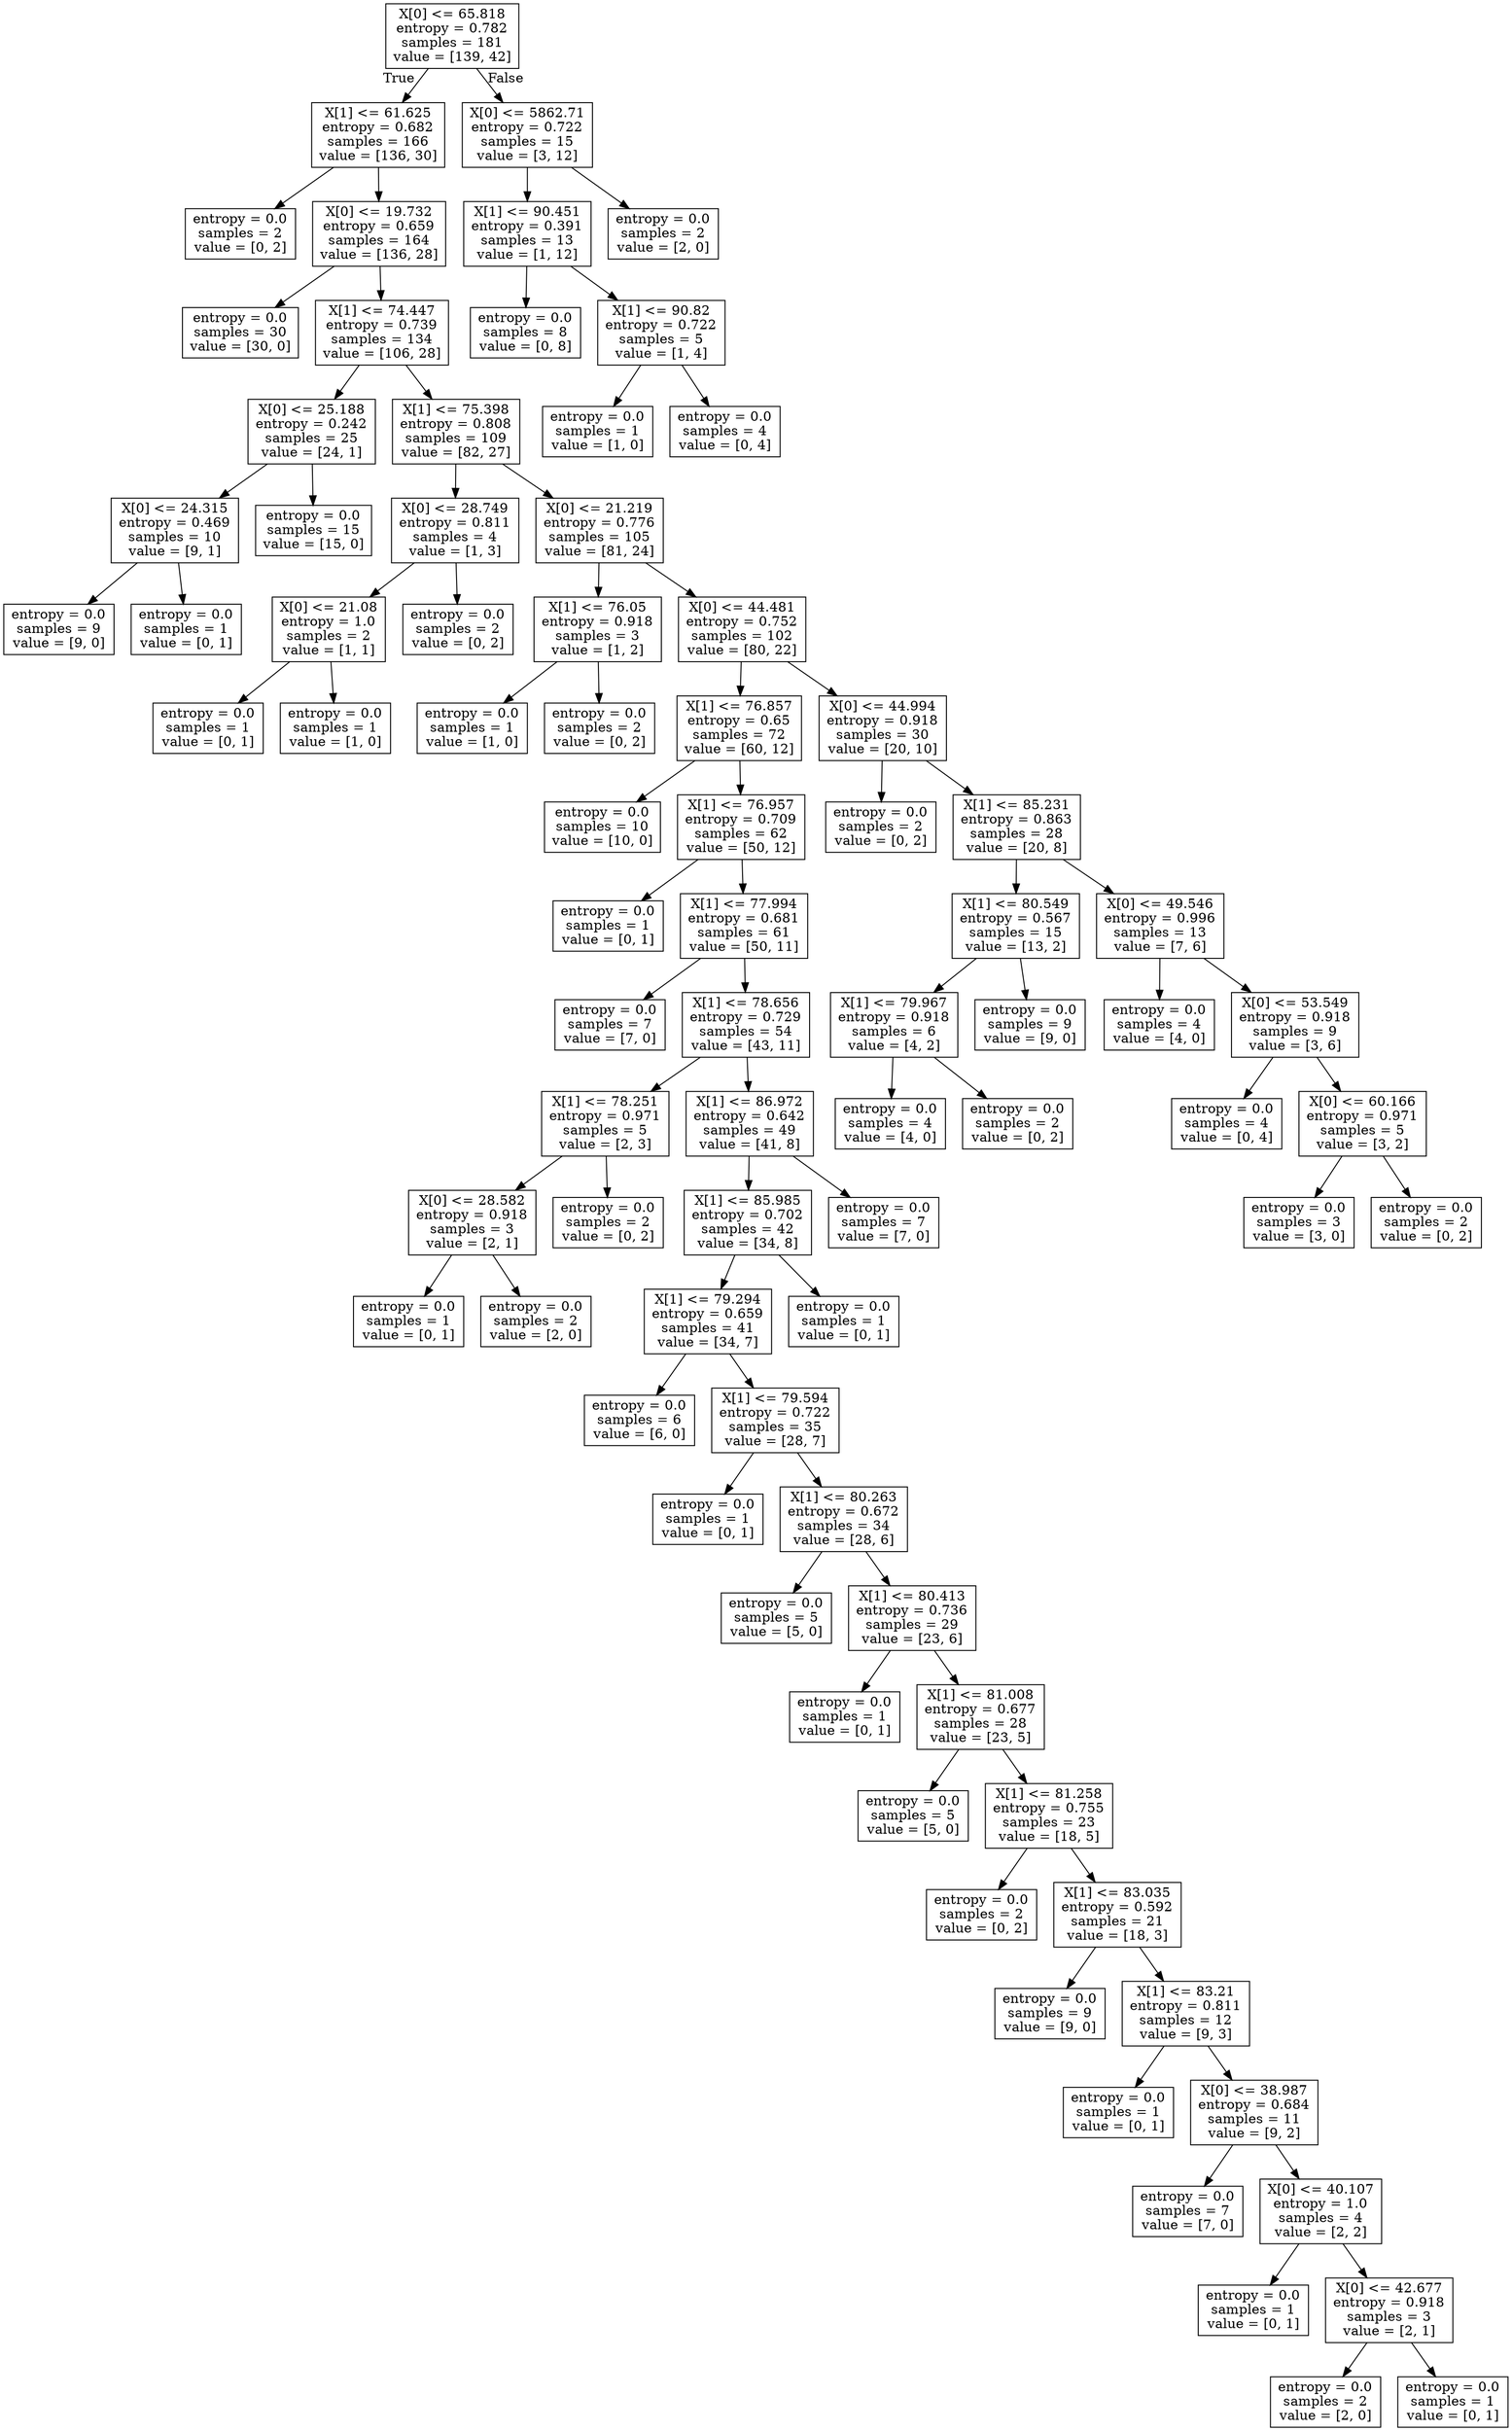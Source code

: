 digraph Tree {
node [shape=box] ;
0 [label="X[0] <= 65.818\nentropy = 0.782\nsamples = 181\nvalue = [139, 42]"] ;
1 [label="X[1] <= 61.625\nentropy = 0.682\nsamples = 166\nvalue = [136, 30]"] ;
0 -> 1 [labeldistance=2.5, labelangle=45, headlabel="True"] ;
2 [label="entropy = 0.0\nsamples = 2\nvalue = [0, 2]"] ;
1 -> 2 ;
3 [label="X[0] <= 19.732\nentropy = 0.659\nsamples = 164\nvalue = [136, 28]"] ;
1 -> 3 ;
4 [label="entropy = 0.0\nsamples = 30\nvalue = [30, 0]"] ;
3 -> 4 ;
5 [label="X[1] <= 74.447\nentropy = 0.739\nsamples = 134\nvalue = [106, 28]"] ;
3 -> 5 ;
6 [label="X[0] <= 25.188\nentropy = 0.242\nsamples = 25\nvalue = [24, 1]"] ;
5 -> 6 ;
7 [label="X[0] <= 24.315\nentropy = 0.469\nsamples = 10\nvalue = [9, 1]"] ;
6 -> 7 ;
8 [label="entropy = 0.0\nsamples = 9\nvalue = [9, 0]"] ;
7 -> 8 ;
9 [label="entropy = 0.0\nsamples = 1\nvalue = [0, 1]"] ;
7 -> 9 ;
10 [label="entropy = 0.0\nsamples = 15\nvalue = [15, 0]"] ;
6 -> 10 ;
11 [label="X[1] <= 75.398\nentropy = 0.808\nsamples = 109\nvalue = [82, 27]"] ;
5 -> 11 ;
12 [label="X[0] <= 28.749\nentropy = 0.811\nsamples = 4\nvalue = [1, 3]"] ;
11 -> 12 ;
13 [label="X[0] <= 21.08\nentropy = 1.0\nsamples = 2\nvalue = [1, 1]"] ;
12 -> 13 ;
14 [label="entropy = 0.0\nsamples = 1\nvalue = [0, 1]"] ;
13 -> 14 ;
15 [label="entropy = 0.0\nsamples = 1\nvalue = [1, 0]"] ;
13 -> 15 ;
16 [label="entropy = 0.0\nsamples = 2\nvalue = [0, 2]"] ;
12 -> 16 ;
17 [label="X[0] <= 21.219\nentropy = 0.776\nsamples = 105\nvalue = [81, 24]"] ;
11 -> 17 ;
18 [label="X[1] <= 76.05\nentropy = 0.918\nsamples = 3\nvalue = [1, 2]"] ;
17 -> 18 ;
19 [label="entropy = 0.0\nsamples = 1\nvalue = [1, 0]"] ;
18 -> 19 ;
20 [label="entropy = 0.0\nsamples = 2\nvalue = [0, 2]"] ;
18 -> 20 ;
21 [label="X[0] <= 44.481\nentropy = 0.752\nsamples = 102\nvalue = [80, 22]"] ;
17 -> 21 ;
22 [label="X[1] <= 76.857\nentropy = 0.65\nsamples = 72\nvalue = [60, 12]"] ;
21 -> 22 ;
23 [label="entropy = 0.0\nsamples = 10\nvalue = [10, 0]"] ;
22 -> 23 ;
24 [label="X[1] <= 76.957\nentropy = 0.709\nsamples = 62\nvalue = [50, 12]"] ;
22 -> 24 ;
25 [label="entropy = 0.0\nsamples = 1\nvalue = [0, 1]"] ;
24 -> 25 ;
26 [label="X[1] <= 77.994\nentropy = 0.681\nsamples = 61\nvalue = [50, 11]"] ;
24 -> 26 ;
27 [label="entropy = 0.0\nsamples = 7\nvalue = [7, 0]"] ;
26 -> 27 ;
28 [label="X[1] <= 78.656\nentropy = 0.729\nsamples = 54\nvalue = [43, 11]"] ;
26 -> 28 ;
29 [label="X[1] <= 78.251\nentropy = 0.971\nsamples = 5\nvalue = [2, 3]"] ;
28 -> 29 ;
30 [label="X[0] <= 28.582\nentropy = 0.918\nsamples = 3\nvalue = [2, 1]"] ;
29 -> 30 ;
31 [label="entropy = 0.0\nsamples = 1\nvalue = [0, 1]"] ;
30 -> 31 ;
32 [label="entropy = 0.0\nsamples = 2\nvalue = [2, 0]"] ;
30 -> 32 ;
33 [label="entropy = 0.0\nsamples = 2\nvalue = [0, 2]"] ;
29 -> 33 ;
34 [label="X[1] <= 86.972\nentropy = 0.642\nsamples = 49\nvalue = [41, 8]"] ;
28 -> 34 ;
35 [label="X[1] <= 85.985\nentropy = 0.702\nsamples = 42\nvalue = [34, 8]"] ;
34 -> 35 ;
36 [label="X[1] <= 79.294\nentropy = 0.659\nsamples = 41\nvalue = [34, 7]"] ;
35 -> 36 ;
37 [label="entropy = 0.0\nsamples = 6\nvalue = [6, 0]"] ;
36 -> 37 ;
38 [label="X[1] <= 79.594\nentropy = 0.722\nsamples = 35\nvalue = [28, 7]"] ;
36 -> 38 ;
39 [label="entropy = 0.0\nsamples = 1\nvalue = [0, 1]"] ;
38 -> 39 ;
40 [label="X[1] <= 80.263\nentropy = 0.672\nsamples = 34\nvalue = [28, 6]"] ;
38 -> 40 ;
41 [label="entropy = 0.0\nsamples = 5\nvalue = [5, 0]"] ;
40 -> 41 ;
42 [label="X[1] <= 80.413\nentropy = 0.736\nsamples = 29\nvalue = [23, 6]"] ;
40 -> 42 ;
43 [label="entropy = 0.0\nsamples = 1\nvalue = [0, 1]"] ;
42 -> 43 ;
44 [label="X[1] <= 81.008\nentropy = 0.677\nsamples = 28\nvalue = [23, 5]"] ;
42 -> 44 ;
45 [label="entropy = 0.0\nsamples = 5\nvalue = [5, 0]"] ;
44 -> 45 ;
46 [label="X[1] <= 81.258\nentropy = 0.755\nsamples = 23\nvalue = [18, 5]"] ;
44 -> 46 ;
47 [label="entropy = 0.0\nsamples = 2\nvalue = [0, 2]"] ;
46 -> 47 ;
48 [label="X[1] <= 83.035\nentropy = 0.592\nsamples = 21\nvalue = [18, 3]"] ;
46 -> 48 ;
49 [label="entropy = 0.0\nsamples = 9\nvalue = [9, 0]"] ;
48 -> 49 ;
50 [label="X[1] <= 83.21\nentropy = 0.811\nsamples = 12\nvalue = [9, 3]"] ;
48 -> 50 ;
51 [label="entropy = 0.0\nsamples = 1\nvalue = [0, 1]"] ;
50 -> 51 ;
52 [label="X[0] <= 38.987\nentropy = 0.684\nsamples = 11\nvalue = [9, 2]"] ;
50 -> 52 ;
53 [label="entropy = 0.0\nsamples = 7\nvalue = [7, 0]"] ;
52 -> 53 ;
54 [label="X[0] <= 40.107\nentropy = 1.0\nsamples = 4\nvalue = [2, 2]"] ;
52 -> 54 ;
55 [label="entropy = 0.0\nsamples = 1\nvalue = [0, 1]"] ;
54 -> 55 ;
56 [label="X[0] <= 42.677\nentropy = 0.918\nsamples = 3\nvalue = [2, 1]"] ;
54 -> 56 ;
57 [label="entropy = 0.0\nsamples = 2\nvalue = [2, 0]"] ;
56 -> 57 ;
58 [label="entropy = 0.0\nsamples = 1\nvalue = [0, 1]"] ;
56 -> 58 ;
59 [label="entropy = 0.0\nsamples = 1\nvalue = [0, 1]"] ;
35 -> 59 ;
60 [label="entropy = 0.0\nsamples = 7\nvalue = [7, 0]"] ;
34 -> 60 ;
61 [label="X[0] <= 44.994\nentropy = 0.918\nsamples = 30\nvalue = [20, 10]"] ;
21 -> 61 ;
62 [label="entropy = 0.0\nsamples = 2\nvalue = [0, 2]"] ;
61 -> 62 ;
63 [label="X[1] <= 85.231\nentropy = 0.863\nsamples = 28\nvalue = [20, 8]"] ;
61 -> 63 ;
64 [label="X[1] <= 80.549\nentropy = 0.567\nsamples = 15\nvalue = [13, 2]"] ;
63 -> 64 ;
65 [label="X[1] <= 79.967\nentropy = 0.918\nsamples = 6\nvalue = [4, 2]"] ;
64 -> 65 ;
66 [label="entropy = 0.0\nsamples = 4\nvalue = [4, 0]"] ;
65 -> 66 ;
67 [label="entropy = 0.0\nsamples = 2\nvalue = [0, 2]"] ;
65 -> 67 ;
68 [label="entropy = 0.0\nsamples = 9\nvalue = [9, 0]"] ;
64 -> 68 ;
69 [label="X[0] <= 49.546\nentropy = 0.996\nsamples = 13\nvalue = [7, 6]"] ;
63 -> 69 ;
70 [label="entropy = 0.0\nsamples = 4\nvalue = [4, 0]"] ;
69 -> 70 ;
71 [label="X[0] <= 53.549\nentropy = 0.918\nsamples = 9\nvalue = [3, 6]"] ;
69 -> 71 ;
72 [label="entropy = 0.0\nsamples = 4\nvalue = [0, 4]"] ;
71 -> 72 ;
73 [label="X[0] <= 60.166\nentropy = 0.971\nsamples = 5\nvalue = [3, 2]"] ;
71 -> 73 ;
74 [label="entropy = 0.0\nsamples = 3\nvalue = [3, 0]"] ;
73 -> 74 ;
75 [label="entropy = 0.0\nsamples = 2\nvalue = [0, 2]"] ;
73 -> 75 ;
76 [label="X[0] <= 5862.71\nentropy = 0.722\nsamples = 15\nvalue = [3, 12]"] ;
0 -> 76 [labeldistance=2.5, labelangle=-45, headlabel="False"] ;
77 [label="X[1] <= 90.451\nentropy = 0.391\nsamples = 13\nvalue = [1, 12]"] ;
76 -> 77 ;
78 [label="entropy = 0.0\nsamples = 8\nvalue = [0, 8]"] ;
77 -> 78 ;
79 [label="X[1] <= 90.82\nentropy = 0.722\nsamples = 5\nvalue = [1, 4]"] ;
77 -> 79 ;
80 [label="entropy = 0.0\nsamples = 1\nvalue = [1, 0]"] ;
79 -> 80 ;
81 [label="entropy = 0.0\nsamples = 4\nvalue = [0, 4]"] ;
79 -> 81 ;
82 [label="entropy = 0.0\nsamples = 2\nvalue = [2, 0]"] ;
76 -> 82 ;
}